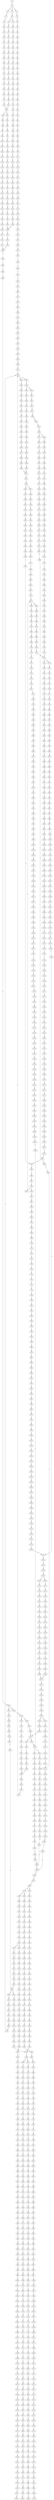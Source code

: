 strict digraph  {
	S0 -> S1 [ label = G ];
	S1 -> S2 [ label = A ];
	S1 -> S3 [ label = C ];
	S1 -> S4 [ label = T ];
	S2 -> S5 [ label = C ];
	S3 -> S6 [ label = C ];
	S4 -> S7 [ label = C ];
	S5 -> S8 [ label = C ];
	S6 -> S9 [ label = G ];
	S6 -> S10 [ label = C ];
	S7 -> S11 [ label = C ];
	S8 -> S12 [ label = C ];
	S9 -> S13 [ label = G ];
	S10 -> S14 [ label = C ];
	S11 -> S15 [ label = C ];
	S12 -> S16 [ label = C ];
	S13 -> S17 [ label = C ];
	S14 -> S18 [ label = C ];
	S15 -> S19 [ label = C ];
	S16 -> S20 [ label = C ];
	S17 -> S21 [ label = A ];
	S18 -> S22 [ label = A ];
	S19 -> S23 [ label = A ];
	S20 -> S24 [ label = C ];
	S21 -> S25 [ label = C ];
	S22 -> S26 [ label = C ];
	S23 -> S27 [ label = C ];
	S24 -> S28 [ label = T ];
	S25 -> S29 [ label = T ];
	S26 -> S30 [ label = T ];
	S27 -> S31 [ label = T ];
	S28 -> S32 [ label = T ];
	S29 -> S33 [ label = T ];
	S30 -> S34 [ label = T ];
	S31 -> S35 [ label = T ];
	S32 -> S36 [ label = C ];
	S33 -> S37 [ label = C ];
	S34 -> S38 [ label = T ];
	S35 -> S39 [ label = G ];
	S36 -> S40 [ label = A ];
	S37 -> S41 [ label = A ];
	S38 -> S42 [ label = A ];
	S39 -> S43 [ label = A ];
	S40 -> S44 [ label = G ];
	S41 -> S45 [ label = G ];
	S42 -> S46 [ label = G ];
	S43 -> S47 [ label = G ];
	S44 -> S48 [ label = A ];
	S45 -> S49 [ label = C ];
	S46 -> S50 [ label = C ];
	S47 -> S51 [ label = C ];
	S48 -> S52 [ label = G ];
	S49 -> S53 [ label = C ];
	S50 -> S54 [ label = C ];
	S51 -> S55 [ label = C ];
	S52 -> S56 [ label = G ];
	S53 -> S57 [ label = G ];
	S54 -> S58 [ label = G ];
	S55 -> S59 [ label = G ];
	S56 -> S60 [ label = T ];
	S57 -> S61 [ label = C ];
	S58 -> S62 [ label = T ];
	S59 -> S63 [ label = C ];
	S60 -> S64 [ label = C ];
	S61 -> S65 [ label = C ];
	S62 -> S66 [ label = C ];
	S63 -> S67 [ label = C ];
	S64 -> S68 [ label = C ];
	S65 -> S69 [ label = C ];
	S66 -> S70 [ label = C ];
	S67 -> S71 [ label = C ];
	S68 -> S72 [ label = C ];
	S69 -> S73 [ label = C ];
	S70 -> S74 [ label = C ];
	S71 -> S75 [ label = C ];
	S72 -> S76 [ label = T ];
	S73 -> S77 [ label = T ];
	S74 -> S78 [ label = A ];
	S75 -> S77 [ label = T ];
	S76 -> S79 [ label = T ];
	S77 -> S80 [ label = T ];
	S77 -> S81 [ label = C ];
	S78 -> S82 [ label = C ];
	S79 -> S83 [ label = C ];
	S80 -> S84 [ label = C ];
	S81 -> S85 [ label = C ];
	S82 -> S86 [ label = C ];
	S83 -> S87 [ label = T ];
	S84 -> S88 [ label = A ];
	S85 -> S89 [ label = A ];
	S86 -> S90 [ label = A ];
	S87 -> S91 [ label = C ];
	S88 -> S92 [ label = C ];
	S89 -> S93 [ label = C ];
	S90 -> S94 [ label = C ];
	S91 -> S95 [ label = G ];
	S92 -> S96 [ label = G ];
	S93 -> S97 [ label = C ];
	S94 -> S98 [ label = C ];
	S95 -> S99 [ label = T ];
	S96 -> S100 [ label = C ];
	S97 -> S101 [ label = C ];
	S98 -> S102 [ label = G ];
	S99 -> S103 [ label = A ];
	S100 -> S104 [ label = T ];
	S101 -> S105 [ label = G ];
	S102 -> S106 [ label = A ];
	S103 -> S107 [ label = C ];
	S104 -> S108 [ label = C ];
	S105 -> S109 [ label = C ];
	S106 -> S110 [ label = T ];
	S107 -> S111 [ label = G ];
	S108 -> S112 [ label = C ];
	S109 -> S113 [ label = C ];
	S110 -> S114 [ label = C ];
	S111 -> S115 [ label = G ];
	S112 -> S116 [ label = G ];
	S113 -> S117 [ label = G ];
	S114 -> S118 [ label = G ];
	S115 -> S119 [ label = C ];
	S116 -> S120 [ label = G ];
	S117 -> S121 [ label = G ];
	S118 -> S122 [ label = G ];
	S119 -> S123 [ label = T ];
	S120 -> S124 [ label = T ];
	S121 -> S125 [ label = T ];
	S122 -> S126 [ label = T ];
	S123 -> S127 [ label = A ];
	S124 -> S128 [ label = T ];
	S125 -> S129 [ label = C ];
	S126 -> S130 [ label = T ];
	S127 -> S131 [ label = C ];
	S128 -> S132 [ label = G ];
	S129 -> S133 [ label = C ];
	S130 -> S134 [ label = C ];
	S131 -> S135 [ label = T ];
	S132 -> S136 [ label = C ];
	S133 -> S137 [ label = C ];
	S134 -> S138 [ label = C ];
	S135 -> S139 [ label = G ];
	S136 -> S140 [ label = A ];
	S137 -> S141 [ label = A ];
	S138 -> S142 [ label = A ];
	S139 -> S143 [ label = G ];
	S140 -> S144 [ label = C ];
	S141 -> S145 [ label = G ];
	S142 -> S146 [ label = G ];
	S143 -> S147 [ label = T ];
	S144 -> S148 [ label = T ];
	S145 -> S149 [ label = T ];
	S146 -> S150 [ label = T ];
	S147 -> S151 [ label = G ];
	S148 -> S152 [ label = G ];
	S149 -> S153 [ label = G ];
	S150 -> S154 [ label = G ];
	S151 -> S155 [ label = C ];
	S152 -> S156 [ label = G ];
	S153 -> S157 [ label = G ];
	S154 -> S158 [ label = G ];
	S155 -> S159 [ label = T ];
	S156 -> S160 [ label = T ];
	S157 -> S161 [ label = T ];
	S158 -> S162 [ label = T ];
	S159 -> S163 [ label = A ];
	S160 -> S164 [ label = C ];
	S161 -> S165 [ label = C ];
	S162 -> S166 [ label = C ];
	S163 -> S167 [ label = C ];
	S164 -> S168 [ label = G ];
	S165 -> S169 [ label = G ];
	S166 -> S169 [ label = G ];
	S167 -> S170 [ label = T ];
	S168 -> S171 [ label = T ];
	S169 -> S172 [ label = T ];
	S170 -> S173 [ label = G ];
	S171 -> S174 [ label = C ];
	S172 -> S175 [ label = C ];
	S173 -> S176 [ label = T ];
	S174 -> S177 [ label = C ];
	S175 -> S178 [ label = C ];
	S176 -> S179 [ label = A ];
	S177 -> S180 [ label = G ];
	S178 -> S180 [ label = G ];
	S179 -> S181 [ label = A ];
	S180 -> S182 [ label = T ];
	S181 -> S183 [ label = C ];
	S182 -> S184 [ label = C ];
	S183 -> S185 [ label = A ];
	S184 -> S186 [ label = A ];
	S185 -> S187 [ label = C ];
	S186 -> S188 [ label = C ];
	S187 -> S189 [ label = A ];
	S188 -> S190 [ label = C ];
	S189 -> S191 [ label = C ];
	S190 -> S192 [ label = C ];
	S190 -> S193 [ label = G ];
	S191 -> S194 [ label = G ];
	S192 -> S195 [ label = T ];
	S193 -> S196 [ label = A ];
	S194 -> S197 [ label = C ];
	S195 -> S198 [ label = G ];
	S196 -> S199 [ label = A ];
	S196 -> S200 [ label = G ];
	S197 -> S201 [ label = T ];
	S198 -> S202 [ label = T ];
	S199 -> S203 [ label = T ];
	S200 -> S204 [ label = T ];
	S201 -> S205 [ label = C ];
	S202 -> S206 [ label = C ];
	S203 -> S207 [ label = C ];
	S204 -> S208 [ label = C ];
	S205 -> S209 [ label = C ];
	S206 -> S210 [ label = C ];
	S207 -> S211 [ label = C ];
	S208 -> S212 [ label = C ];
	S209 -> S213 [ label = T ];
	S210 -> S214 [ label = T ];
	S211 -> S215 [ label = T ];
	S212 -> S216 [ label = A ];
	S212 -> S217 [ label = T ];
	S213 -> S218 [ label = A ];
	S214 -> S219 [ label = T ];
	S215 -> S220 [ label = C ];
	S216 -> S221 [ label = G ];
	S217 -> S222 [ label = C ];
	S218 -> S223 [ label = G ];
	S219 -> S224 [ label = G ];
	S220 -> S225 [ label = G ];
	S221 -> S226 [ label = T ];
	S221 -> S227 [ label = C ];
	S222 -> S228 [ label = G ];
	S223 -> S229 [ label = A ];
	S224 -> S230 [ label = A ];
	S224 -> S231 [ label = T ];
	S225 -> S232 [ label = A ];
	S226 -> S233 [ label = A ];
	S227 -> S234 [ label = T ];
	S228 -> S235 [ label = A ];
	S229 -> S236 [ label = A ];
	S230 -> S237 [ label = A ];
	S231 -> S238 [ label = A ];
	S232 -> S239 [ label = A ];
	S233 -> S240 [ label = G ];
	S234 -> S241 [ label = T ];
	S235 -> S242 [ label = A ];
	S236 -> S243 [ label = C ];
	S237 -> S244 [ label = C ];
	S238 -> S245 [ label = G ];
	S239 -> S246 [ label = C ];
	S240 -> S247 [ label = G ];
	S241 -> S248 [ label = C ];
	S242 -> S249 [ label = C ];
	S243 -> S250 [ label = T ];
	S244 -> S251 [ label = T ];
	S245 -> S252 [ label = G ];
	S246 -> S253 [ label = T ];
	S247 -> S254 [ label = G ];
	S248 -> S255 [ label = A ];
	S249 -> S253 [ label = T ];
	S250 -> S256 [ label = T ];
	S251 -> S257 [ label = T ];
	S252 -> S258 [ label = A ];
	S253 -> S259 [ label = T ];
	S254 -> S260 [ label = T ];
	S255 -> S261 [ label = C ];
	S256 -> S262 [ label = C ];
	S257 -> S263 [ label = C ];
	S258 -> S264 [ label = G ];
	S259 -> S265 [ label = C ];
	S260 -> S266 [ label = C ];
	S261 -> S267 [ label = G ];
	S262 -> S268 [ label = A ];
	S263 -> S269 [ label = A ];
	S264 -> S270 [ label = A ];
	S265 -> S271 [ label = A ];
	S266 -> S272 [ label = A ];
	S267 -> S273 [ label = C ];
	S268 -> S274 [ label = A ];
	S269 -> S275 [ label = A ];
	S270 -> S276 [ label = G ];
	S271 -> S277 [ label = A ];
	S272 -> S278 [ label = C ];
	S273 -> S279 [ label = C ];
	S274 -> S280 [ label = C ];
	S275 -> S280 [ label = C ];
	S276 -> S281 [ label = G ];
	S277 -> S280 [ label = C ];
	S278 -> S282 [ label = T ];
	S279 -> S283 [ label = C ];
	S280 -> S284 [ label = C ];
	S280 -> S285 [ label = T ];
	S281 -> S286 [ label = T ];
	S282 -> S287 [ label = C ];
	S283 -> S288 [ label = T ];
	S284 -> S289 [ label = G ];
	S285 -> S290 [ label = G ];
	S286 -> S291 [ label = C ];
	S287 -> S292 [ label = G ];
	S288 -> S293 [ label = T ];
	S289 -> S294 [ label = G ];
	S290 -> S295 [ label = G ];
	S290 -> S296 [ label = C ];
	S291 -> S297 [ label = C ];
	S292 -> S298 [ label = C ];
	S293 -> S299 [ label = C ];
	S294 -> S300 [ label = C ];
	S295 -> S301 [ label = C ];
	S296 -> S302 [ label = C ];
	S297 -> S303 [ label = C ];
	S298 -> S304 [ label = T ];
	S299 -> S305 [ label = A ];
	S300 -> S306 [ label = C ];
	S301 -> S307 [ label = C ];
	S302 -> S308 [ label = C ];
	S303 -> S309 [ label = A ];
	S303 -> S310 [ label = G ];
	S304 -> S311 [ label = T ];
	S305 -> S312 [ label = T ];
	S306 -> S313 [ label = C ];
	S307 -> S314 [ label = C ];
	S308 -> S315 [ label = T ];
	S309 -> S316 [ label = G ];
	S310 -> S317 [ label = G ];
	S311 -> S318 [ label = C ];
	S312 -> S319 [ label = C ];
	S313 -> S320 [ label = A ];
	S314 -> S321 [ label = A ];
	S315 -> S322 [ label = A ];
	S316 -> S323 [ label = A ];
	S317 -> S324 [ label = A ];
	S318 -> S325 [ label = A ];
	S319 -> S326 [ label = C ];
	S320 -> S327 [ label = G ];
	S321 -> S328 [ label = G ];
	S322 -> S329 [ label = G ];
	S323 -> S330 [ label = G ];
	S324 -> S331 [ label = G ];
	S325 -> S332 [ label = T ];
	S326 -> S333 [ label = A ];
	S327 -> S334 [ label = T ];
	S328 -> S335 [ label = G ];
	S329 -> S336 [ label = G ];
	S330 -> S337 [ label = C ];
	S331 -> S338 [ label = G ];
	S332 -> S339 [ label = C ];
	S333 -> S340 [ label = G ];
	S334 -> S341 [ label = T ];
	S335 -> S342 [ label = T ];
	S336 -> S343 [ label = T ];
	S337 -> S344 [ label = C ];
	S338 -> S345 [ label = C ];
	S339 -> S346 [ label = C ];
	S340 -> S347 [ label = A ];
	S341 -> S348 [ label = G ];
	S342 -> S349 [ label = G ];
	S343 -> S350 [ label = G ];
	S344 -> S351 [ label = A ];
	S345 -> S352 [ label = G ];
	S346 -> S353 [ label = A ];
	S347 -> S354 [ label = A ];
	S348 -> S355 [ label = T ];
	S349 -> S356 [ label = C ];
	S349 -> S357 [ label = G ];
	S350 -> S358 [ label = T ];
	S351 -> S359 [ label = C ];
	S352 -> S360 [ label = T ];
	S353 -> S340 [ label = G ];
	S354 -> S361 [ label = C ];
	S355 -> S362 [ label = G ];
	S356 -> S363 [ label = G ];
	S357 -> S364 [ label = G ];
	S358 -> S365 [ label = G ];
	S359 -> S366 [ label = G ];
	S360 -> S367 [ label = G ];
	S361 -> S368 [ label = C ];
	S362 -> S369 [ label = C ];
	S363 -> S370 [ label = C ];
	S364 -> S371 [ label = C ];
	S365 -> S372 [ label = C ];
	S366 -> S373 [ label = G ];
	S367 -> S374 [ label = G ];
	S368 -> S375 [ label = A ];
	S368 -> S376 [ label = G ];
	S369 -> S377 [ label = G ];
	S370 -> S378 [ label = G ];
	S371 -> S379 [ label = T ];
	S372 -> S380 [ label = G ];
	S373 -> S381 [ label = T ];
	S374 -> S382 [ label = T ];
	S375 -> S383 [ label = G ];
	S375 -> S384 [ label = C ];
	S376 -> S385 [ label = G ];
	S377 -> S386 [ label = T ];
	S378 -> S387 [ label = T ];
	S379 -> S388 [ label = T ];
	S380 -> S389 [ label = T ];
	S381 -> S390 [ label = T ];
	S382 -> S391 [ label = A ];
	S383 -> S392 [ label = A ];
	S384 -> S393 [ label = C ];
	S385 -> S394 [ label = A ];
	S386 -> S395 [ label = C ];
	S387 -> S396 [ label = C ];
	S388 -> S397 [ label = C ];
	S389 -> S398 [ label = C ];
	S390 -> S399 [ label = A ];
	S391 -> S400 [ label = T ];
	S392 -> S401 [ label = C ];
	S393 -> S402 [ label = A ];
	S394 -> S403 [ label = C ];
	S395 -> S404 [ label = G ];
	S396 -> S405 [ label = G ];
	S397 -> S406 [ label = G ];
	S398 -> S407 [ label = G ];
	S399 -> S408 [ label = C ];
	S400 -> S409 [ label = G ];
	S401 -> S410 [ label = T ];
	S402 -> S411 [ label = C ];
	S403 -> S412 [ label = G ];
	S404 -> S413 [ label = A ];
	S405 -> S414 [ label = T ];
	S406 -> S415 [ label = A ];
	S407 -> S413 [ label = A ];
	S408 -> S416 [ label = T ];
	S409 -> S417 [ label = A ];
	S410 -> S418 [ label = C ];
	S411 -> S419 [ label = C ];
	S412 -> S420 [ label = C ];
	S413 -> S421 [ label = A ];
	S414 -> S422 [ label = G ];
	S415 -> S423 [ label = A ];
	S416 -> S424 [ label = G ];
	S417 -> S425 [ label = G ];
	S418 -> S426 [ label = C ];
	S419 -> S427 [ label = C ];
	S420 -> S428 [ label = C ];
	S421 -> S429 [ label = C ];
	S422 -> S430 [ label = C ];
	S423 -> S431 [ label = C ];
	S424 -> S432 [ label = C ];
	S425 -> S433 [ label = C ];
	S426 -> S434 [ label = C ];
	S427 -> S435 [ label = C ];
	S428 -> S436 [ label = C ];
	S429 -> S437 [ label = C ];
	S429 -> S438 [ label = A ];
	S430 -> S439 [ label = A ];
	S431 -> S440 [ label = A ];
	S432 -> S441 [ label = A ];
	S433 -> S442 [ label = G ];
	S434 -> S443 [ label = A ];
	S435 -> S444 [ label = T ];
	S436 -> S445 [ label = A ];
	S437 -> S446 [ label = T ];
	S438 -> S447 [ label = C ];
	S439 -> S448 [ label = T ];
	S440 -> S449 [ label = C ];
	S441 -> S450 [ label = G ];
	S442 -> S451 [ label = G ];
	S443 -> S452 [ label = T ];
	S444 -> S453 [ label = T ];
	S445 -> S454 [ label = T ];
	S446 -> S455 [ label = T ];
	S447 -> S456 [ label = C ];
	S448 -> S457 [ label = C ];
	S449 -> S458 [ label = G ];
	S450 -> S459 [ label = A ];
	S451 -> S460 [ label = T ];
	S452 -> S461 [ label = C ];
	S453 -> S462 [ label = C ];
	S454 -> S463 [ label = C ];
	S455 -> S464 [ label = C ];
	S456 -> S465 [ label = C ];
	S457 -> S466 [ label = C ];
	S458 -> S467 [ label = C ];
	S459 -> S468 [ label = C ];
	S460 -> S469 [ label = C ];
	S461 -> S470 [ label = T ];
	S462 -> S471 [ label = C ];
	S462 -> S472 [ label = G ];
	S463 -> S473 [ label = G ];
	S464 -> S474 [ label = G ];
	S465 -> S475 [ label = G ];
	S466 -> S476 [ label = G ];
	S467 -> S477 [ label = G ];
	S468 -> S478 [ label = G ];
	S469 -> S479 [ label = G ];
	S470 -> S480 [ label = G ];
	S471 -> S481 [ label = T ];
	S472 -> S482 [ label = A ];
	S473 -> S483 [ label = T ];
	S474 -> S484 [ label = T ];
	S475 -> S485 [ label = T ];
	S476 -> S486 [ label = C ];
	S477 -> S487 [ label = C ];
	S478 -> S488 [ label = G ];
	S479 -> S489 [ label = C ];
	S480 -> S490 [ label = C ];
	S481 -> S491 [ label = G ];
	S482 -> S492 [ label = T ];
	S483 -> S493 [ label = C ];
	S484 -> S494 [ label = A ];
	S485 -> S495 [ label = A ];
	S486 -> S496 [ label = A ];
	S487 -> S497 [ label = A ];
	S488 -> S498 [ label = A ];
	S489 -> S499 [ label = A ];
	S490 -> S500 [ label = C ];
	S491 -> S501 [ label = T ];
	S492 -> S502 [ label = C ];
	S493 -> S503 [ label = C ];
	S494 -> S504 [ label = C ];
	S495 -> S505 [ label = C ];
	S496 -> S506 [ label = C ];
	S497 -> S507 [ label = C ];
	S498 -> S508 [ label = C ];
	S499 -> S509 [ label = C ];
	S500 -> S510 [ label = A ];
	S501 -> S511 [ label = C ];
	S502 -> S512 [ label = G ];
	S503 -> S513 [ label = T ];
	S504 -> S514 [ label = T ];
	S505 -> S515 [ label = G ];
	S506 -> S516 [ label = G ];
	S507 -> S517 [ label = G ];
	S508 -> S518 [ label = A ];
	S509 -> S519 [ label = G ];
	S510 -> S520 [ label = G ];
	S511 -> S521 [ label = C ];
	S512 -> S522 [ label = T ];
	S513 -> S523 [ label = C ];
	S514 -> S524 [ label = T ];
	S515 -> S525 [ label = T ];
	S516 -> S526 [ label = T ];
	S517 -> S527 [ label = T ];
	S518 -> S528 [ label = C ];
	S519 -> S529 [ label = C ];
	S520 -> S530 [ label = T ];
	S521 -> S531 [ label = T ];
	S522 -> S532 [ label = T ];
	S523 -> S533 [ label = T ];
	S524 -> S534 [ label = C ];
	S525 -> S535 [ label = C ];
	S526 -> S536 [ label = C ];
	S527 -> S537 [ label = C ];
	S528 -> S538 [ label = A ];
	S529 -> S539 [ label = G ];
	S530 -> S540 [ label = C ];
	S531 -> S541 [ label = T ];
	S532 -> S542 [ label = T ];
	S533 -> S543 [ label = T ];
	S534 -> S544 [ label = A ];
	S535 -> S545 [ label = C ];
	S536 -> S546 [ label = G ];
	S537 -> S547 [ label = C ];
	S538 -> S548 [ label = C ];
	S539 -> S549 [ label = C ];
	S540 -> S550 [ label = G ];
	S541 -> S224 [ label = G ];
	S542 -> S551 [ label = G ];
	S543 -> S552 [ label = C ];
	S544 -> S553 [ label = A ];
	S545 -> S554 [ label = A ];
	S546 -> S555 [ label = A ];
	S547 -> S556 [ label = A ];
	S548 -> S557 [ label = C ];
	S549 -> S558 [ label = G ];
	S550 -> S559 [ label = T ];
	S551 -> S560 [ label = T ];
	S552 -> S561 [ label = T ];
	S553 -> S562 [ label = G ];
	S554 -> S563 [ label = G ];
	S555 -> S564 [ label = G ];
	S556 -> S565 [ label = G ];
	S557 -> S566 [ label = T ];
	S558 -> S567 [ label = G ];
	S559 -> S568 [ label = A ];
	S560 -> S569 [ label = A ];
	S561 -> S570 [ label = C ];
	S562 -> S571 [ label = C ];
	S563 -> S572 [ label = C ];
	S564 -> S573 [ label = C ];
	S565 -> S574 [ label = C ];
	S566 -> S575 [ label = C ];
	S567 -> S576 [ label = C ];
	S568 -> S577 [ label = A ];
	S569 -> S578 [ label = G ];
	S570 -> S579 [ label = G ];
	S571 -> S580 [ label = G ];
	S572 -> S581 [ label = G ];
	S573 -> S582 [ label = G ];
	S574 -> S583 [ label = T ];
	S574 -> S581 [ label = G ];
	S575 -> S584 [ label = T ];
	S576 -> S585 [ label = T ];
	S577 -> S586 [ label = G ];
	S578 -> S587 [ label = G ];
	S579 -> S588 [ label = G ];
	S580 -> S589 [ label = A ];
	S581 -> S590 [ label = A ];
	S582 -> S591 [ label = A ];
	S583 -> S592 [ label = T ];
	S584 -> S593 [ label = A ];
	S585 -> S594 [ label = G ];
	S586 -> S595 [ label = A ];
	S587 -> S596 [ label = A ];
	S588 -> S597 [ label = A ];
	S589 -> S598 [ label = G ];
	S590 -> S599 [ label = G ];
	S591 -> S600 [ label = G ];
	S592 -> S248 [ label = C ];
	S593 -> S601 [ label = G ];
	S594 -> S602 [ label = G ];
	S595 -> S603 [ label = C ];
	S596 -> S604 [ label = A ];
	S597 -> S605 [ label = G ];
	S598 -> S606 [ label = T ];
	S599 -> S607 [ label = T ];
	S600 -> S608 [ label = T ];
	S601 -> S609 [ label = A ];
	S602 -> S610 [ label = A ];
	S603 -> S611 [ label = G ];
	S604 -> S612 [ label = A ];
	S605 -> S613 [ label = A ];
	S606 -> S614 [ label = C ];
	S607 -> S615 [ label = C ];
	S608 -> S616 [ label = C ];
	S609 -> S617 [ label = A ];
	S610 -> S618 [ label = A ];
	S611 -> S619 [ label = G ];
	S612 -> S620 [ label = G ];
	S613 -> S621 [ label = G ];
	S614 -> S622 [ label = C ];
	S615 -> S623 [ label = C ];
	S615 -> S624 [ label = T ];
	S616 -> S625 [ label = G ];
	S617 -> S626 [ label = C ];
	S618 -> S627 [ label = T ];
	S619 -> S628 [ label = C ];
	S620 -> S629 [ label = G ];
	S621 -> S630 [ label = G ];
	S622 -> S631 [ label = C ];
	S623 -> S631 [ label = C ];
	S624 -> S632 [ label = C ];
	S625 -> S633 [ label = A ];
	S626 -> S634 [ label = G ];
	S627 -> S635 [ label = G ];
	S628 -> S636 [ label = T ];
	S629 -> S637 [ label = T ];
	S630 -> S638 [ label = T ];
	S631 -> S639 [ label = T ];
	S631 -> S640 [ label = G ];
	S632 -> S641 [ label = G ];
	S633 -> S642 [ label = A ];
	S634 -> S643 [ label = A ];
	S635 -> S644 [ label = G ];
	S636 -> S645 [ label = C ];
	S637 -> S646 [ label = C ];
	S638 -> S647 [ label = C ];
	S639 -> S648 [ label = C ];
	S640 -> S649 [ label = C ];
	S641 -> S650 [ label = T ];
	S642 -> S651 [ label = C ];
	S643 -> S652 [ label = G ];
	S644 -> S653 [ label = G ];
	S645 -> S654 [ label = T ];
	S646 -> S655 [ label = C ];
	S647 -> S297 [ label = C ];
	S648 -> S656 [ label = C ];
	S649 -> S657 [ label = C ];
	S650 -> S658 [ label = C ];
	S651 -> S659 [ label = C ];
	S652 -> S660 [ label = G ];
	S653 -> S661 [ label = G ];
	S654 -> S662 [ label = C ];
	S655 -> S663 [ label = C ];
	S656 -> S664 [ label = G ];
	S657 -> S665 [ label = T ];
	S658 -> S666 [ label = T ];
	S659 -> S667 [ label = T ];
	S660 -> S668 [ label = T ];
	S661 -> S669 [ label = T ];
	S662 -> S670 [ label = G ];
	S663 -> S671 [ label = G ];
	S664 -> S672 [ label = G ];
	S665 -> S673 [ label = G ];
	S666 -> S674 [ label = G ];
	S667 -> S675 [ label = G ];
	S668 -> S676 [ label = G ];
	S669 -> S677 [ label = C ];
	S670 -> S678 [ label = A ];
	S671 -> S679 [ label = A ];
	S672 -> S680 [ label = T ];
	S673 -> S681 [ label = T ];
	S674 -> S682 [ label = T ];
	S675 -> S683 [ label = T ];
	S676 -> S684 [ label = T ];
	S677 -> S685 [ label = C ];
	S678 -> S686 [ label = A ];
	S679 -> S687 [ label = A ];
	S680 -> S688 [ label = C ];
	S681 -> S689 [ label = C ];
	S682 -> S690 [ label = T ];
	S683 -> S691 [ label = C ];
	S684 -> S692 [ label = C ];
	S685 -> S693 [ label = G ];
	S686 -> S694 [ label = G ];
	S687 -> S695 [ label = G ];
	S688 -> S696 [ label = T ];
	S689 -> S697 [ label = G ];
	S690 -> S698 [ label = C ];
	S691 -> S699 [ label = G ];
	S692 -> S700 [ label = C ];
	S693 -> S701 [ label = C ];
	S694 -> S702 [ label = T ];
	S695 -> S703 [ label = T ];
	S696 -> S704 [ label = G ];
	S697 -> S705 [ label = C ];
	S698 -> S706 [ label = C ];
	S699 -> S707 [ label = C ];
	S700 -> S708 [ label = C ];
	S701 -> S709 [ label = C ];
	S702 -> S710 [ label = C ];
	S703 -> S711 [ label = C ];
	S704 -> S712 [ label = G ];
	S705 -> S713 [ label = G ];
	S706 -> S714 [ label = G ];
	S707 -> S715 [ label = G ];
	S708 -> S716 [ label = T ];
	S709 -> S717 [ label = G ];
	S710 -> S718 [ label = G ];
	S711 -> S719 [ label = G ];
	S712 -> S720 [ label = A ];
	S713 -> S721 [ label = C ];
	S714 -> S722 [ label = T ];
	S715 -> S721 [ label = C ];
	S716 -> S723 [ label = G ];
	S717 -> S724 [ label = G ];
	S718 -> S725 [ label = C ];
	S719 -> S726 [ label = A ];
	S720 -> S727 [ label = G ];
	S721 -> S728 [ label = G ];
	S721 -> S729 [ label = A ];
	S722 -> S730 [ label = G ];
	S723 -> S731 [ label = T ];
	S724 -> S732 [ label = A ];
	S725 -> S733 [ label = G ];
	S726 -> S734 [ label = G ];
	S727 -> S735 [ label = G ];
	S728 -> S736 [ label = A ];
	S729 -> S737 [ label = A ];
	S730 -> S738 [ label = G ];
	S731 -> S739 [ label = C ];
	S732 -> S740 [ label = A ];
	S733 -> S741 [ label = G ];
	S734 -> S742 [ label = G ];
	S735 -> S743 [ label = G ];
	S736 -> S744 [ label = G ];
	S737 -> S745 [ label = C ];
	S738 -> S746 [ label = C ];
	S739 -> S747 [ label = C ];
	S740 -> S748 [ label = C ];
	S741 -> S749 [ label = C ];
	S742 -> S750 [ label = T ];
	S743 -> S751 [ label = T ];
	S744 -> S752 [ label = C ];
	S745 -> S753 [ label = C ];
	S746 -> S754 [ label = C ];
	S747 -> S755 [ label = T ];
	S748 -> S756 [ label = T ];
	S749 -> S757 [ label = T ];
	S750 -> S758 [ label = A ];
	S751 -> S759 [ label = G ];
	S752 -> S760 [ label = A ];
	S753 -> S761 [ label = C ];
	S754 -> S762 [ label = C ];
	S755 -> S763 [ label = A ];
	S756 -> S764 [ label = G ];
	S757 -> S765 [ label = A ];
	S758 -> S766 [ label = T ];
	S759 -> S767 [ label = T ];
	S760 -> S768 [ label = G ];
	S761 -> S769 [ label = G ];
	S762 -> S770 [ label = G ];
	S763 -> S771 [ label = C ];
	S764 -> S772 [ label = C ];
	S765 -> S773 [ label = T ];
	S766 -> S774 [ label = A ];
	S767 -> S775 [ label = T ];
	S768 -> S776 [ label = T ];
	S769 -> S777 [ label = T ];
	S770 -> S778 [ label = T ];
	S771 -> S779 [ label = T ];
	S772 -> S780 [ label = A ];
	S773 -> S781 [ label = A ];
	S774 -> S782 [ label = A ];
	S775 -> S783 [ label = C ];
	S776 -> S784 [ label = G ];
	S777 -> S785 [ label = A ];
	S778 -> S786 [ label = C ];
	S779 -> S787 [ label = A ];
	S780 -> S788 [ label = A ];
	S781 -> S789 [ label = G ];
	S782 -> S790 [ label = G ];
	S783 -> S791 [ label = C ];
	S784 -> S792 [ label = C ];
	S785 -> S793 [ label = C ];
	S786 -> S794 [ label = C ];
	S787 -> S795 [ label = C ];
	S788 -> S796 [ label = C ];
	S789 -> S797 [ label = T ];
	S790 -> S798 [ label = T ];
	S791 -> S799 [ label = A ];
	S792 -> S800 [ label = A ];
	S793 -> S801 [ label = A ];
	S794 -> S802 [ label = A ];
	S795 -> S803 [ label = C ];
	S796 -> S804 [ label = C ];
	S797 -> S805 [ label = A ];
	S798 -> S806 [ label = C ];
	S799 -> S807 [ label = G ];
	S800 -> S808 [ label = A ];
	S801 -> S809 [ label = G ];
	S802 -> S810 [ label = G ];
	S803 -> S811 [ label = A ];
	S804 -> S812 [ label = A ];
	S805 -> S813 [ label = G ];
	S806 -> S814 [ label = G ];
	S807 -> S815 [ label = C ];
	S808 -> S816 [ label = C ];
	S809 -> S817 [ label = C ];
	S810 -> S818 [ label = T ];
	S811 -> S819 [ label = G ];
	S812 -> S820 [ label = G ];
	S813 -> S821 [ label = C ];
	S814 -> S822 [ label = T ];
	S815 -> S823 [ label = A ];
	S816 -> S824 [ label = A ];
	S817 -> S825 [ label = A ];
	S818 -> S826 [ label = A ];
	S819 -> S827 [ label = G ];
	S820 -> S828 [ label = A ];
	S821 -> S829 [ label = C ];
	S822 -> S830 [ label = G ];
	S823 -> S831 [ label = G ];
	S824 -> S832 [ label = G ];
	S825 -> S833 [ label = G ];
	S826 -> S834 [ label = G ];
	S827 -> S835 [ label = A ];
	S828 -> S836 [ label = A ];
	S829 -> S837 [ label = G ];
	S830 -> S838 [ label = G ];
	S831 -> S839 [ label = A ];
	S832 -> S840 [ label = C ];
	S833 -> S841 [ label = G ];
	S834 -> S842 [ label = C ];
	S835 -> S843 [ label = G ];
	S836 -> S844 [ label = C ];
	S837 -> S845 [ label = A ];
	S838 -> S846 [ label = T ];
	S839 -> S847 [ label = T ];
	S840 -> S848 [ label = T ];
	S841 -> S849 [ label = T ];
	S842 -> S850 [ label = T ];
	S843 -> S851 [ label = A ];
	S844 -> S852 [ label = A ];
	S845 -> S853 [ label = A ];
	S846 -> S854 [ label = A ];
	S847 -> S855 [ label = A ];
	S848 -> S856 [ label = A ];
	S849 -> S857 [ label = G ];
	S850 -> S858 [ label = C ];
	S851 -> S859 [ label = G ];
	S852 -> S860 [ label = G ];
	S853 -> S861 [ label = A ];
	S854 -> S862 [ label = C ];
	S855 -> S863 [ label = A ];
	S856 -> S864 [ label = C ];
	S857 -> S865 [ label = C ];
	S858 -> S866 [ label = C ];
	S859 -> S867 [ label = T ];
	S860 -> S868 [ label = C ];
	S861 -> S869 [ label = C ];
	S862 -> S870 [ label = C ];
	S863 -> S871 [ label = A ];
	S864 -> S872 [ label = G ];
	S865 -> S873 [ label = A ];
	S866 -> S874 [ label = A ];
	S867 -> S875 [ label = C ];
	S868 -> S876 [ label = C ];
	S869 -> S877 [ label = C ];
	S870 -> S878 [ label = G ];
	S871 -> S879 [ label = A ];
	S872 -> S880 [ label = A ];
	S873 -> S881 [ label = C ];
	S874 -> S882 [ label = C ];
	S875 -> S883 [ label = A ];
	S876 -> S884 [ label = G ];
	S877 -> S885 [ label = C ];
	S878 -> S886 [ label = G ];
	S879 -> S887 [ label = A ];
	S880 -> S888 [ label = G ];
	S881 -> S889 [ label = G ];
	S882 -> S890 [ label = C ];
	S883 -> S891 [ label = G ];
	S884 -> S892 [ label = T ];
	S885 -> S893 [ label = C ];
	S886 -> S894 [ label = T ];
	S887 -> S895 [ label = C ];
	S888 -> S896 [ label = A ];
	S889 -> S897 [ label = C ];
	S890 -> S898 [ label = G ];
	S891 -> S899 [ label = G ];
	S892 -> S900 [ label = C ];
	S893 -> S901 [ label = G ];
	S894 -> S902 [ label = G ];
	S895 -> S903 [ label = T ];
	S896 -> S904 [ label = A ];
	S897 -> S905 [ label = G ];
	S898 -> S906 [ label = G ];
	S899 -> S907 [ label = A ];
	S900 -> S908 [ label = C ];
	S901 -> S909 [ label = A ];
	S902 -> S910 [ label = G ];
	S903 -> S911 [ label = T ];
	S904 -> S912 [ label = C ];
	S905 -> S913 [ label = G ];
	S906 -> S914 [ label = A ];
	S907 -> S915 [ label = C ];
	S908 -> S916 [ label = T ];
	S909 -> S917 [ label = C ];
	S910 -> S918 [ label = T ];
	S911 -> S919 [ label = T ];
	S912 -> S920 [ label = T ];
	S913 -> S921 [ label = T ];
	S914 -> S922 [ label = C ];
	S915 -> S923 [ label = C ];
	S916 -> S924 [ label = C ];
	S917 -> S925 [ label = T ];
	S918 -> S926 [ label = T ];
	S919 -> S927 [ label = G ];
	S920 -> S928 [ label = G ];
	S921 -> S929 [ label = G ];
	S922 -> S930 [ label = G ];
	S923 -> S931 [ label = A ];
	S924 -> S932 [ label = T ];
	S925 -> S933 [ label = A ];
	S926 -> S934 [ label = A ];
	S927 -> S935 [ label = C ];
	S928 -> S936 [ label = G ];
	S929 -> S937 [ label = C ];
	S930 -> S938 [ label = T ];
	S931 -> S939 [ label = G ];
	S932 -> S940 [ label = G ];
	S933 -> S941 [ label = G ];
	S934 -> S942 [ label = G ];
	S935 -> S943 [ label = C ];
	S936 -> S944 [ label = C ];
	S937 -> S945 [ label = C ];
	S938 -> S946 [ label = C ];
	S939 -> S947 [ label = T ];
	S940 -> S948 [ label = T ];
	S941 -> S949 [ label = A ];
	S942 -> S950 [ label = A ];
	S943 -> S951 [ label = G ];
	S944 -> S952 [ label = G ];
	S945 -> S953 [ label = G ];
	S946 -> S954 [ label = G ];
	S947 -> S955 [ label = C ];
	S948 -> S956 [ label = C ];
	S949 -> S957 [ label = A ];
	S950 -> S958 [ label = A ];
	S951 -> S959 [ label = T ];
	S952 -> S960 [ label = C ];
	S953 -> S961 [ label = C ];
	S954 -> S962 [ label = T ];
	S955 -> S963 [ label = T ];
	S956 -> S964 [ label = G ];
	S957 -> S965 [ label = T ];
	S958 -> S966 [ label = G ];
	S959 -> S967 [ label = A ];
	S960 -> S968 [ label = A ];
	S961 -> S969 [ label = A ];
	S962 -> S970 [ label = G ];
	S963 -> S971 [ label = C ];
	S964 -> S972 [ label = T ];
	S965 -> S973 [ label = C ];
	S966 -> S974 [ label = G ];
	S967 -> S975 [ label = G ];
	S968 -> S976 [ label = G ];
	S969 -> S977 [ label = A ];
	S970 -> S978 [ label = A ];
	S971 -> S979 [ label = T ];
	S972 -> S980 [ label = G ];
	S973 -> S981 [ label = G ];
	S974 -> S982 [ label = G ];
	S975 -> S983 [ label = C ];
	S976 -> S984 [ label = C ];
	S977 -> S985 [ label = C ];
	S978 -> S986 [ label = C ];
	S979 -> S987 [ label = G ];
	S980 -> S988 [ label = G ];
	S981 -> S989 [ label = G ];
	S982 -> S990 [ label = G ];
	S983 -> S991 [ label = C ];
	S984 -> S992 [ label = G ];
	S985 -> S993 [ label = C ];
	S986 -> S994 [ label = C ];
	S987 -> S995 [ label = T ];
	S988 -> S996 [ label = T ];
	S989 -> S997 [ label = G ];
	S990 -> S998 [ label = G ];
	S991 -> S999 [ label = G ];
	S992 -> S1000 [ label = G ];
	S993 -> S1001 [ label = A ];
	S994 -> S1002 [ label = G ];
	S995 -> S1003 [ label = A ];
	S996 -> S1004 [ label = A ];
	S997 -> S1005 [ label = T ];
	S998 -> S1006 [ label = T ];
	S999 -> S1007 [ label = G ];
	S1000 -> S1008 [ label = G ];
	S1001 -> S1009 [ label = G ];
	S1002 -> S1010 [ label = G ];
	S1005 -> S1011 [ label = A ];
	S1006 -> S1012 [ label = C ];
	S1007 -> S1013 [ label = T ];
	S1008 -> S1014 [ label = T ];
	S1009 -> S1015 [ label = T ];
	S1010 -> S1016 [ label = T ];
	S1011 -> S1017 [ label = T ];
	S1012 -> S1018 [ label = C ];
	S1013 -> S1019 [ label = G ];
	S1014 -> S1020 [ label = G ];
	S1015 -> S1021 [ label = C ];
	S1016 -> S1022 [ label = C ];
	S1017 -> S1023 [ label = C ];
	S1018 -> S1024 [ label = G ];
	S1019 -> S1025 [ label = A ];
	S1020 -> S1026 [ label = C ];
	S1021 -> S1027 [ label = G ];
	S1022 -> S1028 [ label = G ];
	S1023 -> S1029 [ label = C ];
	S1024 -> S1030 [ label = T ];
	S1025 -> S1031 [ label = C ];
	S1026 -> S1032 [ label = C ];
	S1027 -> S1033 [ label = C ];
	S1028 -> S1034 [ label = C ];
	S1029 -> S1035 [ label = C ];
	S1030 -> S1036 [ label = C ];
	S1031 -> S1037 [ label = G ];
	S1032 -> S1038 [ label = G ];
	S1033 -> S1039 [ label = G ];
	S1034 -> S1040 [ label = G ];
	S1035 -> S1041 [ label = G ];
	S1036 -> S1042 [ label = G ];
	S1037 -> S1043 [ label = T ];
	S1038 -> S1044 [ label = C ];
	S1039 -> S1045 [ label = C ];
	S1040 -> S1046 [ label = T ];
	S1041 -> S1047 [ label = A ];
	S1042 -> S1048 [ label = G ];
	S1043 -> S1049 [ label = G ];
	S1044 -> S1050 [ label = C ];
	S1045 -> S1051 [ label = A ];
	S1046 -> S1052 [ label = A ];
	S1047 -> S1053 [ label = A ];
	S1048 -> S1054 [ label = A ];
	S1049 -> S1055 [ label = G ];
	S1050 -> S1056 [ label = G ];
	S1051 -> S1057 [ label = G ];
	S1052 -> S1058 [ label = G ];
	S1053 -> S1059 [ label = A ];
	S1054 -> S1060 [ label = A ];
	S1055 -> S1061 [ label = G ];
	S1056 -> S1062 [ label = G ];
	S1057 -> S1063 [ label = C ];
	S1058 -> S1064 [ label = C ];
	S1059 -> S1065 [ label = G ];
	S1060 -> S1066 [ label = C ];
	S1061 -> S1067 [ label = T ];
	S1062 -> S1068 [ label = T ];
	S1063 -> S1069 [ label = C ];
	S1064 -> S1070 [ label = C ];
	S1065 -> S1071 [ label = T ];
	S1066 -> S1072 [ label = T ];
	S1067 -> S1073 [ label = A ];
	S1068 -> S1074 [ label = G ];
	S1069 -> S1075 [ label = G ];
	S1070 -> S1076 [ label = G ];
	S1071 -> S1077 [ label = G ];
	S1072 -> S1078 [ label = A ];
	S1073 -> S1079 [ label = C ];
	S1074 -> S1080 [ label = G ];
	S1075 -> S1081 [ label = G ];
	S1076 -> S1082 [ label = C ];
	S1077 -> S1083 [ label = T ];
	S1078 -> S1084 [ label = C ];
	S1079 -> S1085 [ label = T ];
	S1080 -> S1086 [ label = T ];
	S1081 -> S1087 [ label = T ];
	S1082 -> S1088 [ label = T ];
	S1083 -> S1089 [ label = C ];
	S1084 -> S1090 [ label = A ];
	S1085 -> S1091 [ label = A ];
	S1086 -> S1092 [ label = G ];
	S1087 -> S1093 [ label = G ];
	S1088 -> S1094 [ label = G ];
	S1089 -> S1095 [ label = G ];
	S1090 -> S1096 [ label = A ];
	S1091 -> S1097 [ label = T ];
	S1092 -> S1098 [ label = G ];
	S1093 -> S1099 [ label = G ];
	S1094 -> S1100 [ label = G ];
	S1095 -> S1101 [ label = T ];
	S1096 -> S1102 [ label = C ];
	S1097 -> S1103 [ label = T ];
	S1098 -> S1104 [ label = A ];
	S1099 -> S1105 [ label = A ];
	S1100 -> S1106 [ label = A ];
	S1101 -> S1107 [ label = C ];
	S1102 -> S1108 [ label = G ];
	S1103 -> S1109 [ label = G ];
	S1104 -> S1110 [ label = A ];
	S1105 -> S1111 [ label = A ];
	S1106 -> S1112 [ label = A ];
	S1107 -> S1113 [ label = G ];
	S1108 -> S1114 [ label = A ];
	S1109 -> S1115 [ label = G ];
	S1110 -> S1116 [ label = C ];
	S1111 -> S1117 [ label = G ];
	S1112 -> S1118 [ label = G ];
	S1113 -> S1119 [ label = G ];
	S1114 -> S1120 [ label = A ];
	S1115 -> S1121 [ label = A ];
	S1116 -> S1122 [ label = C ];
	S1117 -> S1123 [ label = A ];
	S1118 -> S1124 [ label = A ];
	S1119 -> S1125 [ label = A ];
	S1120 -> S1126 [ label = A ];
	S1121 -> S1127 [ label = A ];
	S1122 -> S1128 [ label = T ];
	S1123 -> S1129 [ label = A ];
	S1124 -> S1130 [ label = A ];
	S1125 -> S1131 [ label = A ];
	S1126 -> S1132 [ label = A ];
	S1127 -> S1133 [ label = C ];
	S1128 -> S1134 [ label = C ];
	S1129 -> S1135 [ label = C ];
	S1130 -> S1136 [ label = C ];
	S1131 -> S1137 [ label = C ];
	S1132 -> S1138 [ label = C ];
	S1133 -> S1139 [ label = G ];
	S1134 -> S1140 [ label = G ];
	S1135 -> S1141 [ label = G ];
	S1136 -> S1141 [ label = G ];
	S1137 -> S1142 [ label = A ];
	S1138 -> S1143 [ label = A ];
	S1139 -> S1144 [ label = G ];
	S1140 -> S1145 [ label = G ];
	S1141 -> S1146 [ label = G ];
	S1142 -> S1147 [ label = G ];
	S1143 -> S1148 [ label = G ];
	S1144 -> S1149 [ label = T ];
	S1145 -> S1150 [ label = C ];
	S1146 -> S1151 [ label = C ];
	S1147 -> S1152 [ label = G ];
	S1148 -> S1153 [ label = A ];
	S1149 -> S1154 [ label = A ];
	S1150 -> S1155 [ label = A ];
	S1151 -> S1156 [ label = A ];
	S1152 -> S1157 [ label = A ];
	S1153 -> S1158 [ label = A ];
	S1154 -> S1159 [ label = C ];
	S1155 -> S1160 [ label = C ];
	S1156 -> S1161 [ label = C ];
	S1157 -> S1162 [ label = A ];
	S1158 -> S1163 [ label = G ];
	S1159 -> S1164 [ label = G ];
	S1160 -> S1165 [ label = G ];
	S1161 -> S1166 [ label = C ];
	S1161 -> S1167 [ label = T ];
	S1162 -> S1168 [ label = T ];
	S1163 -> S1169 [ label = G ];
	S1164 -> S1170 [ label = A ];
	S1165 -> S1171 [ label = C ];
	S1166 -> S1172 [ label = G ];
	S1167 -> S1173 [ label = G ];
	S1168 -> S1174 [ label = A ];
	S1169 -> S1175 [ label = G ];
	S1170 -> S1176 [ label = A ];
	S1171 -> S1177 [ label = G ];
	S1172 -> S1178 [ label = G ];
	S1173 -> S1179 [ label = G ];
	S1174 -> S1180 [ label = G ];
	S1175 -> S1181 [ label = G ];
	S1176 -> S1182 [ label = G ];
	S1177 -> S1183 [ label = C ];
	S1178 -> S1184 [ label = G ];
	S1179 -> S1185 [ label = G ];
	S1180 -> S1186 [ label = T ];
	S1181 -> S1187 [ label = T ];
	S1182 -> S1188 [ label = A ];
	S1183 -> S1189 [ label = G ];
	S1184 -> S1190 [ label = A ];
	S1185 -> S1191 [ label = A ];
	S1186 -> S1192 [ label = C ];
	S1187 -> S1193 [ label = C ];
	S1188 -> S1194 [ label = A ];
	S1189 -> S1195 [ label = C ];
	S1190 -> S1196 [ label = A ];
	S1191 -> S1197 [ label = A ];
	S1192 -> S1198 [ label = T ];
	S1193 -> S1199 [ label = T ];
	S1194 -> S1200 [ label = G ];
	S1195 -> S1201 [ label = G ];
	S1196 -> S1202 [ label = T ];
	S1197 -> S1203 [ label = C ];
	S1198 -> S1204 [ label = C ];
	S1199 -> S1205 [ label = C ];
	S1200 -> S1206 [ label = T ];
	S1201 -> S1207 [ label = T ];
	S1202 -> S1208 [ label = T ];
	S1203 -> S1209 [ label = T ];
	S1204 -> S1210 [ label = T ];
	S1205 -> S1211 [ label = T ];
	S1206 -> S1212 [ label = G ];
	S1207 -> S1213 [ label = C ];
	S1208 -> S1214 [ label = G ];
	S1209 -> S1215 [ label = G ];
	S1210 -> S1216 [ label = C ];
	S1211 -> S1217 [ label = C ];
	S1212 -> S1218 [ label = T ];
	S1213 -> S1219 [ label = G ];
	S1214 -> S1220 [ label = A ];
	S1215 -> S1221 [ label = G ];
	S1216 -> S1222 [ label = T ];
	S1217 -> S1223 [ label = G ];
	S1218 -> S1224 [ label = C ];
	S1219 -> S1225 [ label = A ];
	S1220 -> S1226 [ label = A ];
	S1221 -> S1227 [ label = A ];
	S1222 -> S1228 [ label = G ];
	S1223 -> S1229 [ label = T ];
	S1224 -> S1230 [ label = C ];
	S1225 -> S1231 [ label = C ];
	S1226 -> S1232 [ label = C ];
	S1227 -> S1233 [ label = C ];
	S1228 -> S1234 [ label = A ];
	S1229 -> S1235 [ label = G ];
	S1230 -> S1236 [ label = T ];
	S1231 -> S1237 [ label = G ];
	S1232 -> S1238 [ label = C ];
	S1233 -> S1239 [ label = C ];
	S1234 -> S1240 [ label = G ];
	S1235 -> S1241 [ label = G ];
	S1236 -> S1242 [ label = G ];
	S1237 -> S1243 [ label = C ];
	S1238 -> S1244 [ label = C ];
	S1239 -> S1245 [ label = C ];
	S1240 -> S1246 [ label = T ];
	S1241 -> S1247 [ label = T ];
	S1242 -> S1248 [ label = G ];
	S1243 -> S1249 [ label = G ];
	S1244 -> S1250 [ label = G ];
	S1245 -> S1251 [ label = G ];
	S1246 -> S1252 [ label = A ];
	S1247 -> S1253 [ label = A ];
	S1248 -> S1254 [ label = C ];
	S1249 -> S1255 [ label = C ];
	S1250 -> S1256 [ label = T ];
	S1251 -> S1257 [ label = T ];
	S1254 -> S1258 [ label = C ];
	S1255 -> S1259 [ label = C ];
	S1256 -> S1260 [ label = C ];
	S1257 -> S1261 [ label = C ];
	S1258 -> S1262 [ label = T ];
	S1259 -> S1263 [ label = T ];
	S1260 -> S1264 [ label = T ];
	S1261 -> S1265 [ label = T ];
	S1262 -> S1266 [ label = G ];
	S1263 -> S1267 [ label = C ];
	S1264 -> S1268 [ label = C ];
	S1265 -> S1269 [ label = C ];
	S1266 -> S1270 [ label = G ];
	S1267 -> S1271 [ label = G ];
	S1268 -> S1272 [ label = G ];
	S1269 -> S1272 [ label = G ];
	S1270 -> S1273 [ label = G ];
	S1271 -> S1274 [ label = G ];
	S1272 -> S1275 [ label = G ];
	S1273 -> S1276 [ label = T ];
	S1274 -> S1277 [ label = G ];
	S1275 -> S1278 [ label = C ];
	S1276 -> S1279 [ label = C ];
	S1277 -> S1280 [ label = C ];
	S1278 -> S1281 [ label = A ];
	S1279 -> S1282 [ label = C ];
	S1280 -> S1283 [ label = T ];
	S1281 -> S1284 [ label = C ];
	S1282 -> S1285 [ label = C ];
	S1283 -> S1286 [ label = C ];
	S1284 -> S1287 [ label = C ];
	S1285 -> S1288 [ label = G ];
	S1286 -> S1289 [ label = A ];
	S1287 -> S1290 [ label = G ];
	S1288 -> S1291 [ label = A ];
	S1289 -> S1292 [ label = C ];
	S1290 -> S1293 [ label = A ];
	S1291 -> S1294 [ label = G ];
	S1292 -> S1295 [ label = G ];
	S1293 -> S1296 [ label = G ];
	S1293 -> S1297 [ label = A ];
	S1294 -> S1298 [ label = T ];
	S1295 -> S1299 [ label = T ];
	S1296 -> S1300 [ label = T ];
	S1297 -> S1301 [ label = T ];
	S1298 -> S1302 [ label = C ];
	S1299 -> S1303 [ label = C ];
	S1300 -> S1304 [ label = C ];
	S1301 -> S1305 [ label = G ];
	S1302 -> S1306 [ label = C ];
	S1303 -> S1307 [ label = C ];
	S1304 -> S212 [ label = C ];
	S1305 -> S1308 [ label = T ];
	S1306 -> S1309 [ label = A ];
	S1307 -> S1310 [ label = A ];
	S1308 -> S1311 [ label = A ];
	S1309 -> S221 [ label = G ];
	S1310 -> S1312 [ label = G ];
	S1311 -> S1313 [ label = G ];
	S1312 -> S574 [ label = C ];
	S1313 -> S1314 [ label = T ];
	S1314 -> S1315 [ label = T ];
	S1315 -> S1316 [ label = T ];
	S1316 -> S1317 [ label = C ];
	S1317 -> S1318 [ label = A ];
	S1318 -> S1319 [ label = C ];
	S1319 -> S1320 [ label = T ];
	S1320 -> S1321 [ label = C ];
	S1321 -> S1322 [ label = C ];
	S1322 -> S1323 [ label = T ];
	S1323 -> S1324 [ label = T ];
	S1324 -> S1325 [ label = T ];
	S1325 -> S1326 [ label = C ];
	S1326 -> S1327 [ label = A ];
	S1327 -> S1328 [ label = T ];
	S1328 -> S1329 [ label = C ];
	S1329 -> S1330 [ label = C ];
	S1330 -> S1331 [ label = A ];
	S1331 -> S1332 [ label = G ];
	S1332 -> S347 [ label = A ];
}
